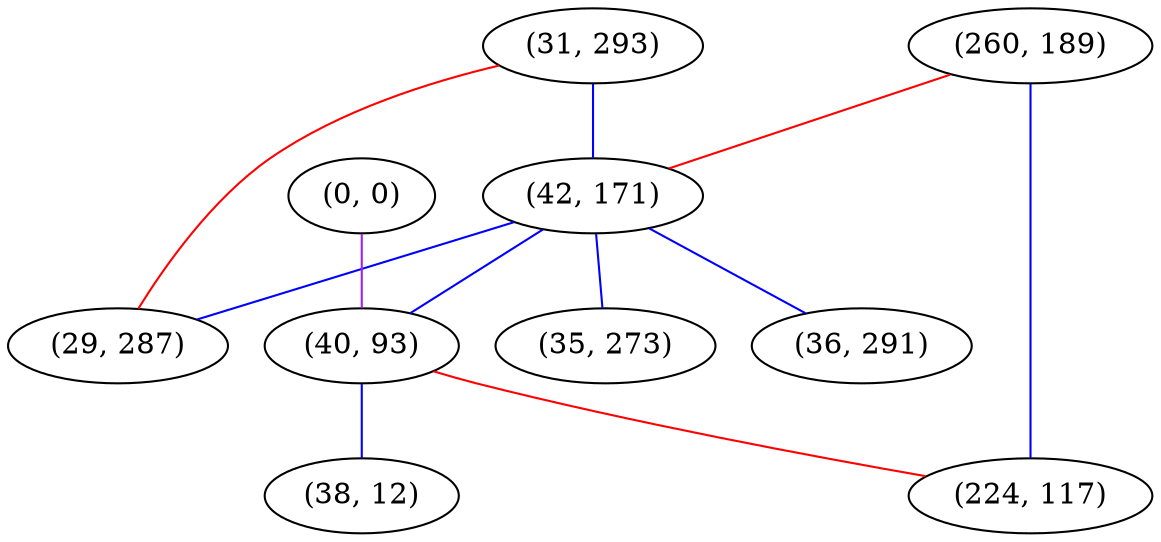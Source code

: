 graph "" {
"(260, 189)";
"(31, 293)";
"(42, 171)";
"(29, 287)";
"(0, 0)";
"(40, 93)";
"(36, 291)";
"(38, 12)";
"(224, 117)";
"(35, 273)";
"(260, 189)" -- "(224, 117)"  [color=blue, key=0, weight=3];
"(260, 189)" -- "(42, 171)"  [color=red, key=0, weight=1];
"(31, 293)" -- "(29, 287)"  [color=red, key=0, weight=1];
"(31, 293)" -- "(42, 171)"  [color=blue, key=0, weight=3];
"(42, 171)" -- "(29, 287)"  [color=blue, key=0, weight=3];
"(42, 171)" -- "(40, 93)"  [color=blue, key=0, weight=3];
"(42, 171)" -- "(36, 291)"  [color=blue, key=0, weight=3];
"(42, 171)" -- "(35, 273)"  [color=blue, key=0, weight=3];
"(0, 0)" -- "(40, 93)"  [color=purple, key=0, weight=4];
"(40, 93)" -- "(38, 12)"  [color=blue, key=0, weight=3];
"(40, 93)" -- "(224, 117)"  [color=red, key=0, weight=1];
}
